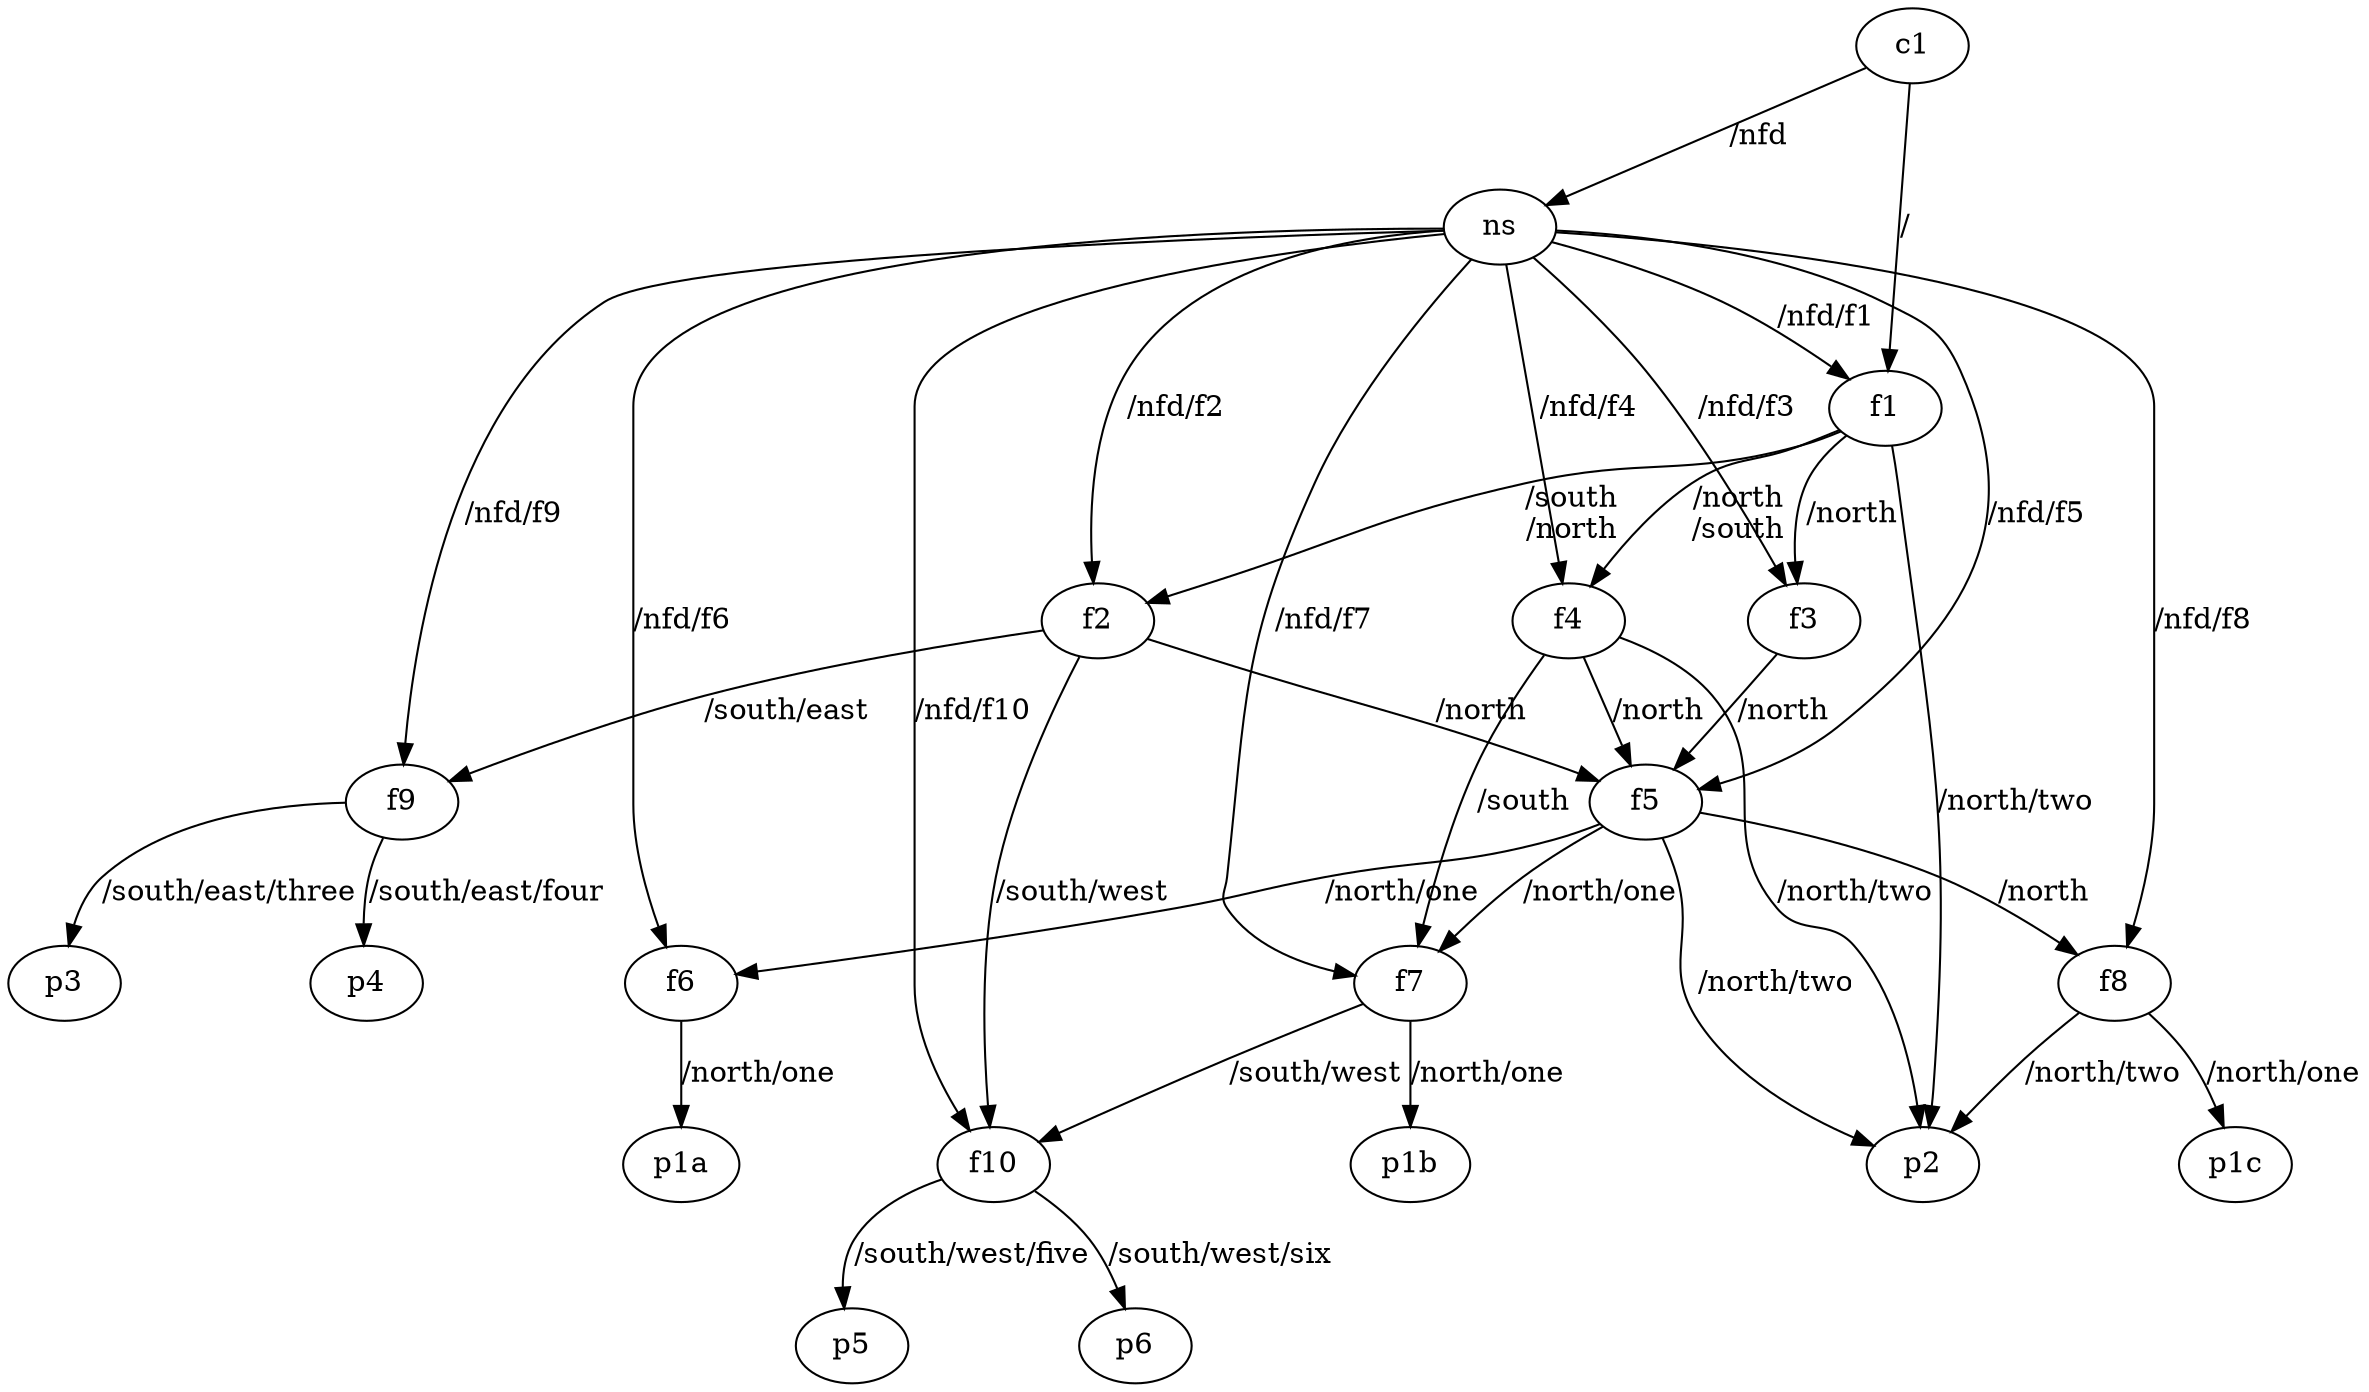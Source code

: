 digraph G {
    f1 [class="forwarder"]
    f1 -> f2 [label="/south\n/north"]
    f1 -> f3 [label="/north"]
    f1 -> f4 [label="/north\n/south"]
    f1 -> p2 [label="/north/two"]

    f2 [class="forwarder"]
    f2 -> f5 [label="/north"]
    f2 -> f9 [label="/south/east"]
    f2 -> f10 [label="/south/west"]

    f3 [class="forwarder"]
    f3 -> f5 [label="/north"]

    f4 [class="forwarder"]
    f4 -> f5 [label="/north"]
    f4 -> p2 [label="/north/two"]
    f4 -> f7 [label="/south"]

    f5 [class="forwarder"]
    f5 -> f6 [label="/north/one"]
    f5 -> f7 [label="/north/one"]
    f5 -> f8 [label="/north"]
    f5 -> p2 [label="/north/two"]

    f6 [class="forwarder"]
    f6 -> p1a [label="/north/one"]

    f7 [class="forwarder"]
    f7 -> p1b [label="/north/one"]
    f7 -> f10 [label="/south/west"]

    f8 [class="forwarder"]
    f8 -> p2 [label="/north/two"]
    f8 -> p1c [label="/north/one"]

    p1a [class="producer" data="/north/one/data"]
    p1b [class="producer" data="/north/one/data"]
    p1c [class="producer" data="/north/one/data"]

    p2 [class="producer" data="/north/two/data"]

    c1 [class="client"]
    c1 -> f1 [label="/"]
    c1 -> ns [label="/nfd"]

    f9 [class="forwarder"]
    f9 -> p3 [label="/south/east/three"]
    f9 -> p4 [label="/south/east/four"]

    f10 [class="forwarder"]
    f10 -> p5 [label="/south/west/five"]
    f10 -> p6 [label="/south/west/six"]

    p3 [class="producer" data="/south/east/three/data"]
    p4 [class="producer" data="/south/east/four/data"]
    p5 [class="producer" data="/south/west/five/data"]
    p6 [class="producer" data="/south/west/six/data"]

    ns [class="forwarder"]
    ns -> f1 [label="/nfd/f1"]
    ns -> f2 [label="/nfd/f2"]
    ns -> f3 [label="/nfd/f3"]
    ns -> f4 [label="/nfd/f4"]
    ns -> f5 [label="/nfd/f5"]
    ns -> f6 [label="/nfd/f6"]
    ns -> f7 [label="/nfd/f7"]
    ns -> f8 [label="/nfd/f8"]
    ns -> f9 [label="/nfd/f9"]
    ns -> f10 [label="/nfd/f10"]
}

